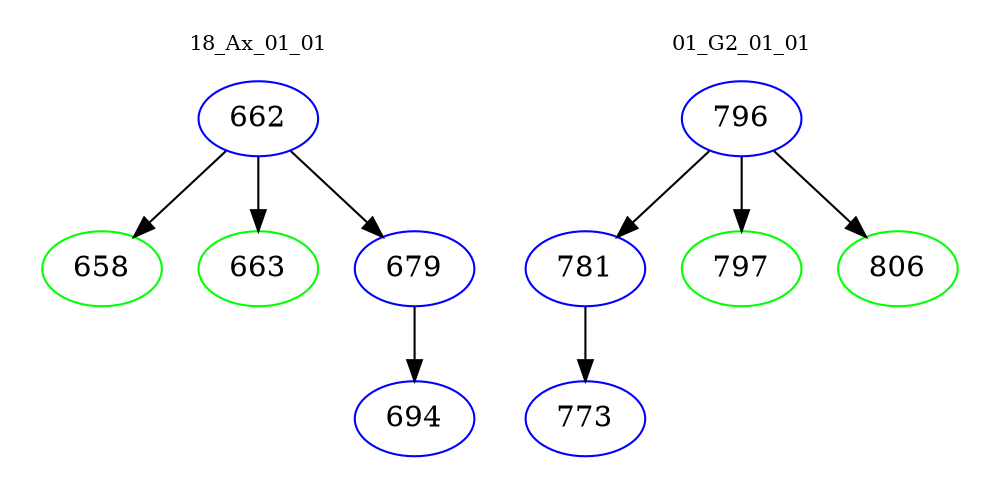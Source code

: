 digraph{
subgraph cluster_0 {
color = white
label = "18_Ax_01_01";
fontsize=10;
T0_662 [label="662", color="blue"]
T0_662 -> T0_658 [color="black"]
T0_658 [label="658", color="green"]
T0_662 -> T0_663 [color="black"]
T0_663 [label="663", color="green"]
T0_662 -> T0_679 [color="black"]
T0_679 [label="679", color="blue"]
T0_679 -> T0_694 [color="black"]
T0_694 [label="694", color="blue"]
}
subgraph cluster_1 {
color = white
label = "01_G2_01_01";
fontsize=10;
T1_796 [label="796", color="blue"]
T1_796 -> T1_781 [color="black"]
T1_781 [label="781", color="blue"]
T1_781 -> T1_773 [color="black"]
T1_773 [label="773", color="blue"]
T1_796 -> T1_797 [color="black"]
T1_797 [label="797", color="green"]
T1_796 -> T1_806 [color="black"]
T1_806 [label="806", color="green"]
}
}
